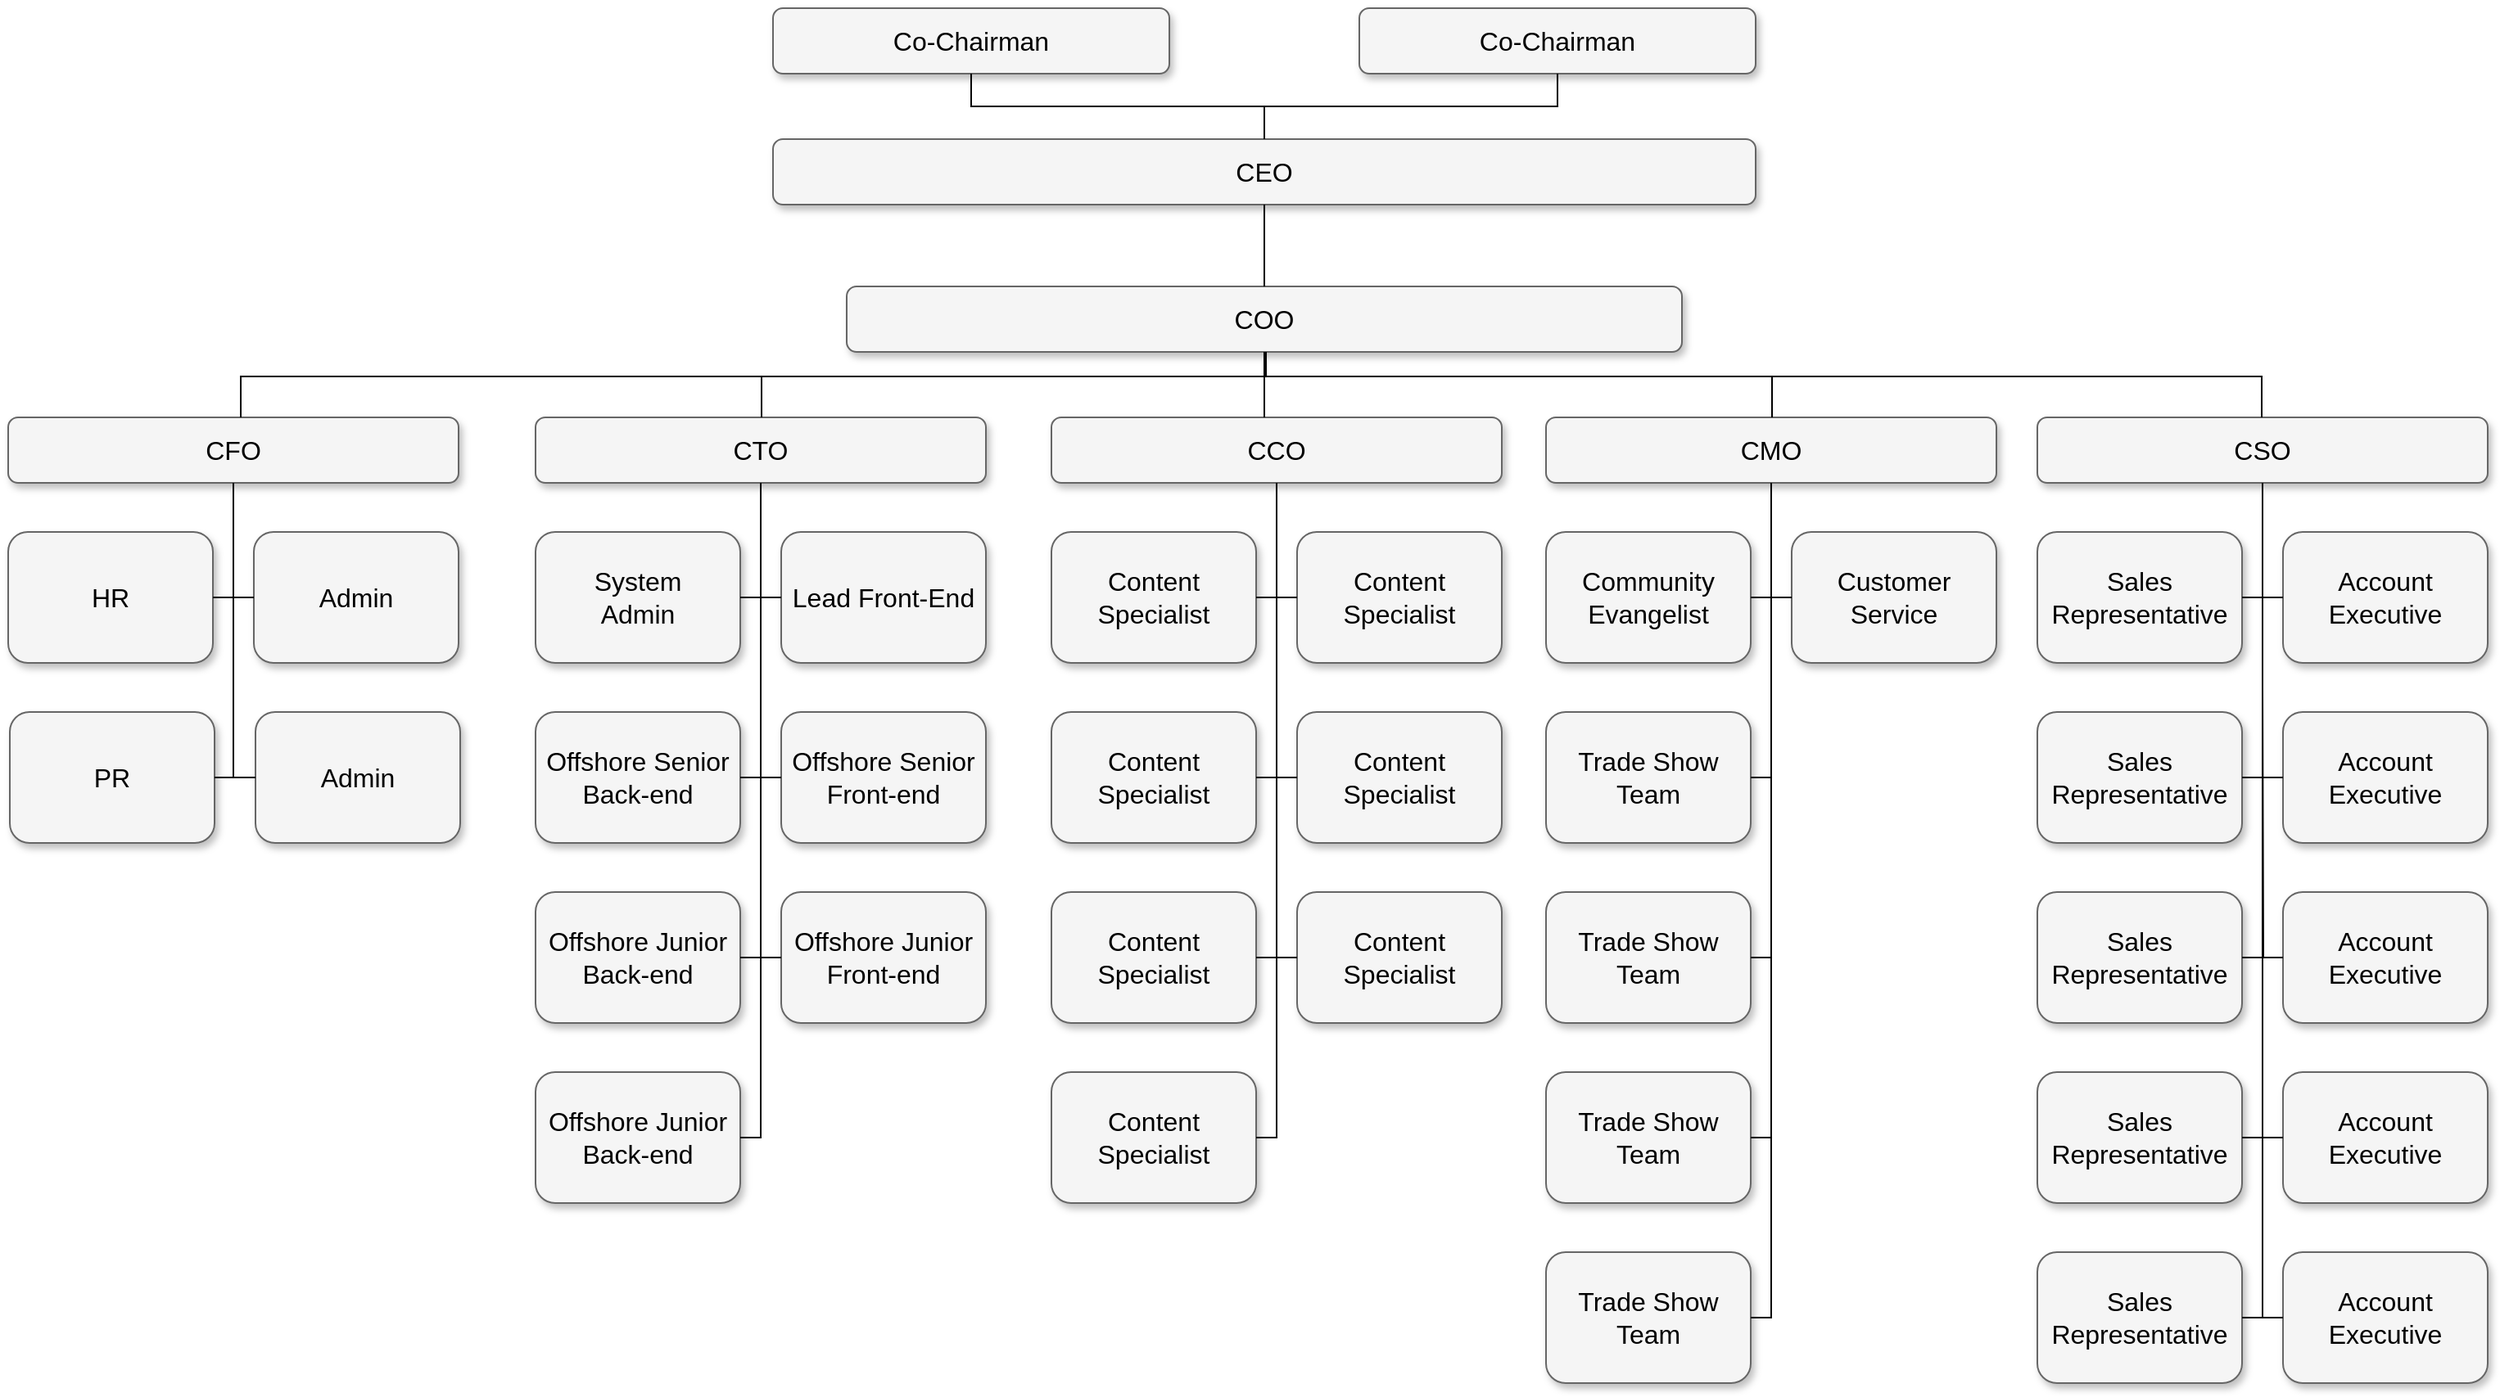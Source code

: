 <mxfile version="13.4.8" type="github"><diagram name="Page-1" id="b98fa263-6416-c6ec-5b7d-78bf54ef71d0"><mxGraphModel dx="1434" dy="499" grid="1" gridSize="10" guides="1" tooltips="1" connect="1" arrows="1" fold="1" page="1" pageScale="1.5" pageWidth="1169" pageHeight="826" background="#ffffff" math="0" shadow="0"><root><mxCell id="0" style=";html=1;"/><mxCell id="1" style=";html=1;" parent="0"/><mxCell id="303ed1de8c2c98b4-2" value="Co-Chairman" style="whiteSpace=wrap;html=1;rounded=1;shadow=1;strokeWidth=1;fontSize=16;align=center;fillColor=#f5f5f5;strokeColor=#666666;" parent="1" vertex="1"><mxGeometry x="943" y="165" width="242" height="40" as="geometry"/></mxCell><mxCell id="303ed1de8c2c98b4-3" value="CEO" style="whiteSpace=wrap;html=1;rounded=1;shadow=1;strokeWidth=1;fontSize=16;align=center;fillColor=#f5f5f5;strokeColor=#666666;" parent="1" vertex="1"><mxGeometry x="585" y="245" width="600" height="40" as="geometry"/></mxCell><mxCell id="303ed1de8c2c98b4-4" value="COO" style="whiteSpace=wrap;html=1;rounded=1;shadow=1;strokeWidth=1;fontSize=16;align=center;fillColor=#f5f5f5;strokeColor=#666666;" parent="1" vertex="1"><mxGeometry x="630" y="335" width="510" height="40" as="geometry"/></mxCell><mxCell id="303ed1de8c2c98b4-5" value="CTO" style="whiteSpace=wrap;html=1;rounded=1;shadow=1;strokeWidth=1;fontSize=16;align=center;fillColor=#f5f5f5;strokeColor=#666666;" parent="1" vertex="1"><mxGeometry x="440" y="415" width="275" height="40" as="geometry"/></mxCell><mxCell id="303ed1de8c2c98b4-6" value="CCO" style="whiteSpace=wrap;html=1;rounded=1;shadow=1;strokeWidth=1;fontSize=16;align=center;fillColor=#f5f5f5;strokeColor=#666666;" parent="1" vertex="1"><mxGeometry x="755" y="415" width="275" height="40" as="geometry"/></mxCell><mxCell id="303ed1de8c2c98b4-7" value="CFO" style="whiteSpace=wrap;html=1;rounded=1;shadow=1;strokeWidth=1;fontSize=16;align=center;fillColor=#f5f5f5;strokeColor=#666666;" parent="1" vertex="1"><mxGeometry x="118" y="415" width="275" height="40" as="geometry"/></mxCell><mxCell id="303ed1de8c2c98b4-8" value="CMO" style="whiteSpace=wrap;html=1;rounded=1;shadow=1;strokeWidth=1;fontSize=16;align=center;fillColor=#f5f5f5;strokeColor=#666666;" parent="1" vertex="1"><mxGeometry x="1057" y="415" width="275" height="40" as="geometry"/></mxCell><mxCell id="303ed1de8c2c98b4-9" value="CSO" style="whiteSpace=wrap;html=1;rounded=1;shadow=1;strokeWidth=1;fontSize=16;align=center;fillColor=#f5f5f5;strokeColor=#666666;" parent="1" vertex="1"><mxGeometry x="1357" y="415" width="275" height="40" as="geometry"/></mxCell><mxCell id="303ed1de8c2c98b4-10" value="System&lt;div&gt;Admin&lt;/div&gt;" style="whiteSpace=wrap;html=1;rounded=1;shadow=1;strokeWidth=1;fontSize=16;align=center;fillColor=#f5f5f5;strokeColor=#666666;" parent="1" vertex="1"><mxGeometry x="440" y="485" width="125" height="80" as="geometry"/></mxCell><mxCell id="303ed1de8c2c98b4-12" value="Lead Front-End" style="whiteSpace=wrap;html=1;rounded=1;shadow=1;strokeWidth=1;fontSize=16;align=center;fillColor=#f5f5f5;strokeColor=#666666;" parent="1" vertex="1"><mxGeometry x="590" y="485" width="125" height="80" as="geometry"/></mxCell><mxCell id="303ed1de8c2c98b4-13" value="Content Specialist" style="whiteSpace=wrap;html=1;rounded=1;shadow=1;strokeWidth=1;fontSize=16;align=center;fillColor=#f5f5f5;strokeColor=#666666;" parent="1" vertex="1"><mxGeometry x="755" y="485" width="125" height="80" as="geometry"/></mxCell><mxCell id="303ed1de8c2c98b4-14" value="&lt;span&gt;Content Specialist&lt;/span&gt;" style="whiteSpace=wrap;html=1;rounded=1;shadow=1;strokeWidth=1;fontSize=16;align=center;fillColor=#f5f5f5;strokeColor=#666666;" parent="1" vertex="1"><mxGeometry x="905" y="485" width="125" height="80" as="geometry"/></mxCell><mxCell id="303ed1de8c2c98b4-15" value="HR" style="whiteSpace=wrap;html=1;rounded=1;shadow=1;strokeWidth=1;fontSize=16;align=center;fillColor=#f5f5f5;strokeColor=#666666;" parent="1" vertex="1"><mxGeometry x="118" y="485" width="125" height="80" as="geometry"/></mxCell><mxCell id="303ed1de8c2c98b4-16" value="Admin" style="whiteSpace=wrap;html=1;rounded=1;shadow=1;strokeWidth=1;fontSize=16;align=center;fillColor=#f5f5f5;strokeColor=#666666;" parent="1" vertex="1"><mxGeometry x="268" y="485" width="125" height="80" as="geometry"/></mxCell><mxCell id="303ed1de8c2c98b4-17" value="Community Evangelist" style="whiteSpace=wrap;html=1;rounded=1;shadow=1;strokeWidth=1;fontSize=16;align=center;fillColor=#f5f5f5;strokeColor=#666666;" parent="1" vertex="1"><mxGeometry x="1057" y="485" width="125" height="80" as="geometry"/></mxCell><mxCell id="303ed1de8c2c98b4-18" value="Customer Service" style="whiteSpace=wrap;html=1;rounded=1;shadow=1;strokeWidth=1;fontSize=16;align=center;fillColor=#f5f5f5;strokeColor=#666666;" parent="1" vertex="1"><mxGeometry x="1207" y="485" width="125" height="80" as="geometry"/></mxCell><mxCell id="303ed1de8c2c98b4-19" value="Sales Representative" style="whiteSpace=wrap;html=1;rounded=1;shadow=1;strokeWidth=1;fontSize=16;align=center;fillColor=#f5f5f5;strokeColor=#666666;" parent="1" vertex="1"><mxGeometry x="1357" y="485" width="125" height="80" as="geometry"/></mxCell><mxCell id="303ed1de8c2c98b4-20" value="Account Executive" style="whiteSpace=wrap;html=1;rounded=1;shadow=1;strokeWidth=1;fontSize=16;align=center;fillColor=#f5f5f5;strokeColor=#666666;" parent="1" vertex="1"><mxGeometry x="1507" y="485" width="125" height="80" as="geometry"/></mxCell><mxCell id="303ed1de8c2c98b4-21" value="Offshore Senior Back-end" style="whiteSpace=wrap;html=1;rounded=1;shadow=1;strokeWidth=1;fontSize=16;align=center;fillColor=#f5f5f5;strokeColor=#666666;" parent="1" vertex="1"><mxGeometry x="440" y="595" width="125" height="80" as="geometry"/></mxCell><mxCell id="303ed1de8c2c98b4-22" value="Offshore Senior Front-end" style="whiteSpace=wrap;html=1;rounded=1;shadow=1;strokeWidth=1;fontSize=16;align=center;fillColor=#f5f5f5;strokeColor=#666666;" parent="1" vertex="1"><mxGeometry x="590" y="595" width="125" height="80" as="geometry"/></mxCell><mxCell id="303ed1de8c2c98b4-23" value="Content Specialist" style="whiteSpace=wrap;html=1;rounded=1;shadow=1;strokeWidth=1;fontSize=16;align=center;fillColor=#f5f5f5;strokeColor=#666666;" parent="1" vertex="1"><mxGeometry x="755" y="595" width="125" height="80" as="geometry"/></mxCell><mxCell id="303ed1de8c2c98b4-24" value="&lt;span&gt;Content Specialist&lt;/span&gt;" style="whiteSpace=wrap;html=1;rounded=1;shadow=1;strokeWidth=1;fontSize=16;align=center;fillColor=#f5f5f5;strokeColor=#666666;" parent="1" vertex="1"><mxGeometry x="905" y="595" width="125" height="80" as="geometry"/></mxCell><mxCell id="303ed1de8c2c98b4-27" value="Trade Show Team" style="whiteSpace=wrap;html=1;rounded=1;shadow=1;strokeWidth=1;fontSize=16;align=center;fillColor=#f5f5f5;strokeColor=#666666;" parent="1" vertex="1"><mxGeometry x="1057" y="595" width="125" height="80" as="geometry"/></mxCell><mxCell id="303ed1de8c2c98b4-29" value="&lt;span&gt;Sales Representative&lt;/span&gt;" style="whiteSpace=wrap;html=1;rounded=1;shadow=1;strokeWidth=1;fontSize=16;align=center;fillColor=#f5f5f5;strokeColor=#666666;" parent="1" vertex="1"><mxGeometry x="1357" y="595" width="125" height="80" as="geometry"/></mxCell><mxCell id="303ed1de8c2c98b4-30" value="&lt;span&gt;Account Executive&lt;/span&gt;" style="whiteSpace=wrap;html=1;rounded=1;shadow=1;strokeWidth=1;fontSize=16;align=center;fillColor=#f5f5f5;strokeColor=#666666;" parent="1" vertex="1"><mxGeometry x="1507" y="595" width="125" height="80" as="geometry"/></mxCell><mxCell id="303ed1de8c2c98b4-31" value="Offshore Junior Back-end" style="whiteSpace=wrap;html=1;rounded=1;shadow=1;strokeWidth=1;fontSize=16;align=center;fillColor=#f5f5f5;strokeColor=#666666;" parent="1" vertex="1"><mxGeometry x="440" y="705" width="125" height="80" as="geometry"/></mxCell><mxCell id="303ed1de8c2c98b4-33" value="Content Specialist" style="whiteSpace=wrap;html=1;rounded=1;shadow=1;strokeWidth=1;fontSize=16;align=center;fillColor=#f5f5f5;strokeColor=#666666;" parent="1" vertex="1"><mxGeometry x="755" y="705" width="125" height="80" as="geometry"/></mxCell><mxCell id="303ed1de8c2c98b4-37" value="&lt;span&gt;Trade Show Team&lt;/span&gt;" style="whiteSpace=wrap;html=1;rounded=1;shadow=1;strokeWidth=1;fontSize=16;align=center;fillColor=#f5f5f5;strokeColor=#666666;" parent="1" vertex="1"><mxGeometry x="1057" y="705" width="125" height="80" as="geometry"/></mxCell><mxCell id="303ed1de8c2c98b4-39" value="&lt;span&gt;Sales Representative&lt;/span&gt;" style="whiteSpace=wrap;html=1;rounded=1;shadow=1;strokeWidth=1;fontSize=16;align=center;fillColor=#f5f5f5;strokeColor=#666666;" parent="1" vertex="1"><mxGeometry x="1357" y="705" width="125" height="80" as="geometry"/></mxCell><mxCell id="303ed1de8c2c98b4-40" value="&lt;span&gt;Account Executive&lt;/span&gt;" style="whiteSpace=wrap;html=1;rounded=1;shadow=1;strokeWidth=1;fontSize=16;align=center;fillColor=#f5f5f5;strokeColor=#666666;" parent="1" vertex="1"><mxGeometry x="1507" y="705" width="125" height="80" as="geometry"/></mxCell><mxCell id="303ed1de8c2c98b4-41" value="Offshore Junior Back-end" style="whiteSpace=wrap;html=1;rounded=1;shadow=1;strokeWidth=1;fontSize=16;align=center;fillColor=#f5f5f5;strokeColor=#666666;" parent="1" vertex="1"><mxGeometry x="440" y="815" width="125" height="80" as="geometry"/></mxCell><mxCell id="303ed1de8c2c98b4-47" value="&lt;span&gt;Trade Show Team&lt;/span&gt;" style="whiteSpace=wrap;html=1;rounded=1;shadow=1;strokeWidth=1;fontSize=16;align=center;fillColor=#f5f5f5;strokeColor=#666666;" parent="1" vertex="1"><mxGeometry x="1057" y="815" width="125" height="80" as="geometry"/></mxCell><mxCell id="303ed1de8c2c98b4-49" value="&lt;span&gt;Sales Representative&lt;/span&gt;" style="whiteSpace=wrap;html=1;rounded=1;shadow=1;strokeWidth=1;fontSize=16;align=center;fillColor=#f5f5f5;strokeColor=#666666;" parent="1" vertex="1"><mxGeometry x="1357" y="815" width="125" height="80" as="geometry"/></mxCell><mxCell id="303ed1de8c2c98b4-50" value="&lt;span&gt;Account Executive&lt;/span&gt;" style="whiteSpace=wrap;html=1;rounded=1;shadow=1;strokeWidth=1;fontSize=16;align=center;fillColor=#f5f5f5;strokeColor=#666666;" parent="1" vertex="1"><mxGeometry x="1507" y="815" width="125" height="80" as="geometry"/></mxCell><mxCell id="303ed1de8c2c98b4-59" value="&lt;span&gt;Sales Representative&lt;/span&gt;" style="whiteSpace=wrap;html=1;rounded=1;shadow=1;strokeWidth=1;fontSize=16;align=center;fillColor=#f5f5f5;strokeColor=#666666;" parent="1" vertex="1"><mxGeometry x="1357" y="925" width="125" height="80" as="geometry"/></mxCell><mxCell id="303ed1de8c2c98b4-60" value="&lt;span&gt;Account Executive&lt;/span&gt;" style="whiteSpace=wrap;html=1;rounded=1;shadow=1;strokeWidth=1;fontSize=16;align=center;fillColor=#f5f5f5;strokeColor=#666666;" parent="1" vertex="1"><mxGeometry x="1507" y="925" width="125" height="80" as="geometry"/></mxCell><mxCell id="303ed1de8c2c98b4-69" value="PR" style="whiteSpace=wrap;html=1;rounded=1;shadow=1;strokeWidth=1;fontSize=16;align=center;fillColor=#f5f5f5;strokeColor=#666666;" parent="1" vertex="1"><mxGeometry x="119" y="595" width="125" height="80" as="geometry"/></mxCell><mxCell id="303ed1de8c2c98b4-70" value="Admin" style="whiteSpace=wrap;html=1;rounded=1;shadow=1;strokeWidth=1;fontSize=16;align=center;fillColor=#f5f5f5;strokeColor=#666666;" parent="1" vertex="1"><mxGeometry x="269" y="595" width="125" height="80" as="geometry"/></mxCell><mxCell id="303ed1de8c2c98b4-72" value="Co-Chairman" style="whiteSpace=wrap;html=1;rounded=1;shadow=1;strokeWidth=1;fontSize=16;align=center;fillColor=#f5f5f5;strokeColor=#666666;" parent="1" vertex="1"><mxGeometry x="585" y="165" width="242" height="40" as="geometry"/></mxCell><mxCell id="303ed1de8c2c98b4-73" value="&lt;span&gt;Trade Show Team&lt;/span&gt;" style="whiteSpace=wrap;html=1;rounded=1;shadow=1;strokeWidth=1;fontSize=16;align=center;fillColor=#f5f5f5;strokeColor=#666666;" parent="1" vertex="1"><mxGeometry x="1057" y="925" width="125" height="80" as="geometry"/></mxCell><mxCell id="303ed1de8c2c98b4-74" value="&lt;span&gt;Content Specialist&lt;/span&gt;" style="whiteSpace=wrap;html=1;rounded=1;shadow=1;strokeWidth=1;fontSize=16;align=center;fillColor=#f5f5f5;strokeColor=#666666;" parent="1" vertex="1"><mxGeometry x="905" y="705" width="125" height="80" as="geometry"/></mxCell><mxCell id="303ed1de8c2c98b4-75" value="&lt;span&gt;Content Specialist&lt;/span&gt;" style="whiteSpace=wrap;html=1;rounded=1;shadow=1;strokeWidth=1;fontSize=16;align=center;fillColor=#f5f5f5;strokeColor=#666666;" parent="1" vertex="1"><mxGeometry x="755" y="815" width="125" height="80" as="geometry"/></mxCell><mxCell id="303ed1de8c2c98b4-76" value="Offshore Junior Front-end" style="whiteSpace=wrap;html=1;rounded=1;shadow=1;strokeWidth=1;fontSize=16;align=center;fillColor=#f5f5f5;strokeColor=#666666;" parent="1" vertex="1"><mxGeometry x="590" y="705" width="125" height="80" as="geometry"/></mxCell><mxCell id="303ed1de8c2c98b4-77" style="edgeStyle=orthogonalEdgeStyle;html=1;startSize=6;endFill=0;endSize=6;strokeWidth=1;fontSize=16;rounded=0;endArrow=none;" parent="1" source="303ed1de8c2c98b4-72" target="303ed1de8c2c98b4-3" edge="1"><mxGeometry relative="1" as="geometry"/></mxCell><mxCell id="303ed1de8c2c98b4-78" style="edgeStyle=orthogonalEdgeStyle;html=1;startSize=6;endFill=0;endSize=6;strokeWidth=1;fontSize=16;rounded=0;endArrow=none;" parent="1" source="303ed1de8c2c98b4-2" target="303ed1de8c2c98b4-3" edge="1"><mxGeometry relative="1" as="geometry"/></mxCell><mxCell id="303ed1de8c2c98b4-79" style="edgeStyle=orthogonalEdgeStyle;html=1;startSize=6;endFill=0;endSize=6;strokeWidth=1;fontSize=16;rounded=0;endArrow=none;" parent="1" source="303ed1de8c2c98b4-3" target="303ed1de8c2c98b4-4" edge="1"><mxGeometry relative="1" as="geometry"/></mxCell><mxCell id="303ed1de8c2c98b4-80" style="edgeStyle=orthogonalEdgeStyle;html=1;startSize=6;endFill=0;endSize=6;strokeWidth=1;fontSize=16;rounded=0;endArrow=none;" parent="1" source="303ed1de8c2c98b4-4" target="303ed1de8c2c98b4-5" edge="1"><mxGeometry relative="1" as="geometry"><Array as="points"><mxPoint x="886" y="390"/><mxPoint x="578" y="390"/></Array></mxGeometry></mxCell><mxCell id="303ed1de8c2c98b4-81" style="edgeStyle=elbowEdgeStyle;html=1;startSize=6;endFill=0;endSize=6;strokeWidth=1;fontSize=16;rounded=0;endArrow=none;" parent="1" source="303ed1de8c2c98b4-4" target="303ed1de8c2c98b4-6" edge="1"><mxGeometry relative="1" as="geometry"><Array as="points"><mxPoint x="885" y="395"/></Array></mxGeometry></mxCell><mxCell id="303ed1de8c2c98b4-82" style="edgeStyle=orthogonalEdgeStyle;html=1;startSize=6;endFill=0;endSize=6;strokeWidth=1;fontSize=16;rounded=0;endArrow=none;exitX=0.5;exitY=1;" parent="1" source="303ed1de8c2c98b4-4" target="303ed1de8c2c98b4-7" edge="1"><mxGeometry relative="1" as="geometry"><Array as="points"><mxPoint x="885" y="390"/><mxPoint x="260" y="390"/></Array></mxGeometry></mxCell><mxCell id="303ed1de8c2c98b4-83" style="edgeStyle=orthogonalEdgeStyle;html=1;startSize=6;endFill=0;endSize=6;strokeWidth=1;fontSize=16;rounded=0;endArrow=none;" parent="1" source="303ed1de8c2c98b4-4" target="303ed1de8c2c98b4-8" edge="1"><mxGeometry relative="1" as="geometry"><Array as="points"><mxPoint x="885" y="390"/><mxPoint x="1195" y="390"/></Array></mxGeometry></mxCell><mxCell id="303ed1de8c2c98b4-84" style="edgeStyle=orthogonalEdgeStyle;html=1;startSize=6;endFill=0;endSize=6;strokeWidth=1;fontSize=16;rounded=0;endArrow=none;" parent="1" source="303ed1de8c2c98b4-4" target="303ed1de8c2c98b4-9" edge="1"><mxGeometry relative="1" as="geometry"><Array as="points"><mxPoint x="885" y="390"/><mxPoint x="1494" y="390"/></Array></mxGeometry></mxCell><mxCell id="303ed1de8c2c98b4-85" style="edgeStyle=orthogonalEdgeStyle;html=1;startSize=6;endFill=0;endSize=6;strokeWidth=1;fontSize=16;rounded=0;entryX=1;entryY=0.5;endArrow=none;" parent="1" source="303ed1de8c2c98b4-5" target="303ed1de8c2c98b4-10" edge="1"><mxGeometry relative="1" as="geometry"><Array as="points"><mxPoint x="578" y="525"/></Array></mxGeometry></mxCell><mxCell id="303ed1de8c2c98b4-86" style="edgeStyle=orthogonalEdgeStyle;html=1;startSize=6;endFill=0;endSize=6;strokeWidth=1;fontSize=16;rounded=0;entryX=1;entryY=0.5;endArrow=none;" parent="1" source="303ed1de8c2c98b4-5" target="303ed1de8c2c98b4-21" edge="1"><mxGeometry relative="1" as="geometry"><Array as="points"><mxPoint x="578" y="635"/></Array></mxGeometry></mxCell><mxCell id="303ed1de8c2c98b4-87" style="edgeStyle=orthogonalEdgeStyle;html=1;startSize=6;endFill=0;endSize=6;strokeWidth=1;fontSize=16;rounded=0;entryX=1;entryY=0.5;endArrow=none;" parent="1" source="303ed1de8c2c98b4-5" target="303ed1de8c2c98b4-31" edge="1"><mxGeometry relative="1" as="geometry"><Array as="points"><mxPoint x="578" y="745"/></Array></mxGeometry></mxCell><mxCell id="303ed1de8c2c98b4-88" style="edgeStyle=orthogonalEdgeStyle;html=1;startSize=6;endFill=0;endSize=6;strokeWidth=1;fontSize=16;rounded=0;endArrow=none;entryX=1;entryY=0.5;" parent="1" source="303ed1de8c2c98b4-5" target="303ed1de8c2c98b4-41" edge="1"><mxGeometry relative="1" as="geometry"><Array as="points"><mxPoint x="578" y="855"/></Array></mxGeometry></mxCell><mxCell id="303ed1de8c2c98b4-89" style="edgeStyle=orthogonalEdgeStyle;html=1;startSize=6;endFill=0;endSize=6;strokeWidth=1;fontSize=16;rounded=0;entryX=0;entryY=0.5;endArrow=none;" parent="1" source="303ed1de8c2c98b4-5" target="303ed1de8c2c98b4-12" edge="1"><mxGeometry relative="1" as="geometry"><Array as="points"><mxPoint x="578" y="525"/></Array></mxGeometry></mxCell><mxCell id="303ed1de8c2c98b4-90" style="edgeStyle=orthogonalEdgeStyle;html=1;startSize=6;endFill=0;endSize=6;strokeWidth=1;fontSize=16;rounded=0;entryX=0;entryY=0.5;endArrow=none;" parent="1" source="303ed1de8c2c98b4-5" target="303ed1de8c2c98b4-22" edge="1"><mxGeometry relative="1" as="geometry"><Array as="points"><mxPoint x="578" y="635"/></Array></mxGeometry></mxCell><mxCell id="303ed1de8c2c98b4-91" style="edgeStyle=orthogonalEdgeStyle;html=1;startSize=6;endFill=0;endSize=6;strokeWidth=1;fontSize=16;rounded=0;entryX=0;entryY=0.5;endArrow=none;" parent="1" source="303ed1de8c2c98b4-5" target="303ed1de8c2c98b4-76" edge="1"><mxGeometry relative="1" as="geometry"><Array as="points"><mxPoint x="578" y="745"/></Array></mxGeometry></mxCell><mxCell id="303ed1de8c2c98b4-92" style="edgeStyle=orthogonalEdgeStyle;html=1;startSize=6;endFill=0;endSize=6;strokeWidth=1;fontSize=16;rounded=0;endArrow=none;entryX=1;entryY=0.5;" parent="1" source="303ed1de8c2c98b4-6" target="303ed1de8c2c98b4-13" edge="1"><mxGeometry relative="1" as="geometry"><Array as="points"><mxPoint x="892" y="525"/></Array></mxGeometry></mxCell><mxCell id="303ed1de8c2c98b4-93" style="edgeStyle=orthogonalEdgeStyle;html=1;startSize=6;endFill=0;endSize=6;strokeWidth=1;fontSize=16;rounded=0;endArrow=none;entryX=1;entryY=0.5;" parent="1" source="303ed1de8c2c98b4-6" target="303ed1de8c2c98b4-23" edge="1"><mxGeometry relative="1" as="geometry"><Array as="points"><mxPoint x="893" y="635"/></Array></mxGeometry></mxCell><mxCell id="303ed1de8c2c98b4-94" style="edgeStyle=orthogonalEdgeStyle;html=1;startSize=6;endFill=0;endSize=6;strokeWidth=1;fontSize=16;rounded=0;endArrow=none;entryX=1;entryY=0.5;" parent="1" source="303ed1de8c2c98b4-6" target="303ed1de8c2c98b4-33" edge="1"><mxGeometry relative="1" as="geometry"><Array as="points"><mxPoint x="892" y="745"/></Array></mxGeometry></mxCell><mxCell id="303ed1de8c2c98b4-95" style="edgeStyle=orthogonalEdgeStyle;html=1;startSize=6;endFill=0;endSize=6;strokeWidth=1;fontSize=16;rounded=0;endArrow=none;entryX=1;entryY=0.5;" parent="1" source="303ed1de8c2c98b4-6" target="303ed1de8c2c98b4-75" edge="1"><mxGeometry relative="1" as="geometry"><Array as="points"><mxPoint x="892" y="855"/></Array></mxGeometry></mxCell><mxCell id="303ed1de8c2c98b4-96" style="edgeStyle=orthogonalEdgeStyle;html=1;startSize=6;endFill=0;endSize=6;strokeWidth=1;fontSize=16;rounded=0;endArrow=none;entryX=0;entryY=0.5;" parent="1" source="303ed1de8c2c98b4-6" target="303ed1de8c2c98b4-14" edge="1"><mxGeometry relative="1" as="geometry"><Array as="points"><mxPoint x="892" y="525"/></Array></mxGeometry></mxCell><mxCell id="303ed1de8c2c98b4-97" style="edgeStyle=orthogonalEdgeStyle;html=1;startSize=6;endFill=0;endSize=6;strokeWidth=1;fontSize=16;rounded=0;endArrow=none;entryX=0;entryY=0.5;" parent="1" source="303ed1de8c2c98b4-6" target="303ed1de8c2c98b4-24" edge="1"><mxGeometry relative="1" as="geometry"><Array as="points"><mxPoint x="892" y="635"/></Array></mxGeometry></mxCell><mxCell id="303ed1de8c2c98b4-98" style="edgeStyle=orthogonalEdgeStyle;html=1;startSize=6;endFill=0;endSize=6;strokeWidth=1;fontSize=16;rounded=0;endArrow=none;entryX=0;entryY=0.5;" parent="1" source="303ed1de8c2c98b4-6" target="303ed1de8c2c98b4-74" edge="1"><mxGeometry relative="1" as="geometry"><Array as="points"><mxPoint x="892" y="745"/></Array></mxGeometry></mxCell><mxCell id="303ed1de8c2c98b4-99" style="edgeStyle=orthogonalEdgeStyle;html=1;startSize=6;endFill=0;endSize=6;strokeWidth=1;fontSize=16;rounded=0;endArrow=none;entryX=1;entryY=0.5;" parent="1" source="303ed1de8c2c98b4-7" target="303ed1de8c2c98b4-15" edge="1"><mxGeometry relative="1" as="geometry"><Array as="points"><mxPoint x="255" y="525"/></Array></mxGeometry></mxCell><mxCell id="303ed1de8c2c98b4-100" style="edgeStyle=orthogonalEdgeStyle;html=1;startSize=6;endFill=0;endSize=6;strokeWidth=1;fontSize=16;rounded=0;endArrow=none;entryX=1;entryY=0.5;" parent="1" source="303ed1de8c2c98b4-7" target="303ed1de8c2c98b4-69" edge="1"><mxGeometry relative="1" as="geometry"><Array as="points"><mxPoint x="255" y="635"/></Array></mxGeometry></mxCell><mxCell id="303ed1de8c2c98b4-101" style="edgeStyle=orthogonalEdgeStyle;html=1;startSize=6;endFill=0;endSize=6;strokeWidth=1;fontSize=16;rounded=0;endArrow=none;entryX=0;entryY=0.5;" parent="1" source="303ed1de8c2c98b4-7" target="303ed1de8c2c98b4-16" edge="1"><mxGeometry relative="1" as="geometry"><Array as="points"><mxPoint x="255" y="525"/></Array></mxGeometry></mxCell><mxCell id="303ed1de8c2c98b4-102" style="edgeStyle=orthogonalEdgeStyle;html=1;startSize=6;endFill=0;endSize=6;strokeWidth=1;fontSize=16;rounded=0;endArrow=none;entryX=0;entryY=0.5;" parent="1" source="303ed1de8c2c98b4-7" target="303ed1de8c2c98b4-70" edge="1"><mxGeometry relative="1" as="geometry"><Array as="points"><mxPoint x="255" y="635"/></Array></mxGeometry></mxCell><mxCell id="303ed1de8c2c98b4-103" style="edgeStyle=orthogonalEdgeStyle;html=1;startSize=6;endFill=0;endSize=6;strokeWidth=1;fontSize=16;rounded=0;endArrow=none;entryX=1;entryY=0.5;" parent="1" source="303ed1de8c2c98b4-8" target="303ed1de8c2c98b4-17" edge="1"><mxGeometry relative="1" as="geometry"><Array as="points"><mxPoint x="1195" y="525"/></Array></mxGeometry></mxCell><mxCell id="303ed1de8c2c98b4-104" style="edgeStyle=orthogonalEdgeStyle;html=1;startSize=6;endFill=0;endSize=6;strokeWidth=1;fontSize=16;rounded=0;endArrow=none;entryX=0;entryY=0.5;" parent="1" source="303ed1de8c2c98b4-8" target="303ed1de8c2c98b4-18" edge="1"><mxGeometry relative="1" as="geometry"><Array as="points"><mxPoint x="1195" y="525"/></Array></mxGeometry></mxCell><mxCell id="303ed1de8c2c98b4-105" style="edgeStyle=orthogonalEdgeStyle;html=1;startSize=6;endFill=0;endSize=6;strokeWidth=1;fontSize=16;rounded=0;endArrow=none;entryX=1;entryY=0.5;" parent="1" source="303ed1de8c2c98b4-8" target="303ed1de8c2c98b4-27" edge="1"><mxGeometry relative="1" as="geometry"><Array as="points"><mxPoint x="1195" y="635"/></Array></mxGeometry></mxCell><mxCell id="303ed1de8c2c98b4-106" style="edgeStyle=orthogonalEdgeStyle;html=1;startSize=6;endFill=0;endSize=6;strokeWidth=1;fontSize=16;rounded=0;endArrow=none;entryX=1;entryY=0.5;" parent="1" source="303ed1de8c2c98b4-8" target="303ed1de8c2c98b4-37" edge="1"><mxGeometry relative="1" as="geometry"><Array as="points"><mxPoint x="1195" y="745"/></Array></mxGeometry></mxCell><mxCell id="303ed1de8c2c98b4-107" style="edgeStyle=orthogonalEdgeStyle;html=1;startSize=6;endFill=0;endSize=6;strokeWidth=1;fontSize=16;rounded=0;endArrow=none;entryX=1;entryY=0.5;" parent="1" source="303ed1de8c2c98b4-8" target="303ed1de8c2c98b4-47" edge="1"><mxGeometry relative="1" as="geometry"><Array as="points"><mxPoint x="1195" y="855"/></Array></mxGeometry></mxCell><mxCell id="303ed1de8c2c98b4-108" style="edgeStyle=orthogonalEdgeStyle;html=1;startSize=6;endFill=0;endSize=6;strokeWidth=1;fontSize=16;rounded=0;endArrow=none;entryX=1;entryY=0.5;" parent="1" source="303ed1de8c2c98b4-8" target="303ed1de8c2c98b4-73" edge="1"><mxGeometry relative="1" as="geometry"><Array as="points"><mxPoint x="1195" y="965"/></Array></mxGeometry></mxCell><mxCell id="303ed1de8c2c98b4-109" style="edgeStyle=orthogonalEdgeStyle;html=1;startSize=6;endFill=0;endSize=6;strokeWidth=1;fontSize=16;rounded=0;endArrow=none;entryX=1;entryY=0.5;" parent="1" source="303ed1de8c2c98b4-9" target="303ed1de8c2c98b4-19" edge="1"><mxGeometry relative="1" as="geometry"><Array as="points"><mxPoint x="1495" y="525"/></Array></mxGeometry></mxCell><mxCell id="303ed1de8c2c98b4-110" style="edgeStyle=orthogonalEdgeStyle;html=1;startSize=6;endFill=0;endSize=6;strokeWidth=1;fontSize=16;rounded=0;endArrow=none;entryX=1;entryY=0.5;" parent="1" source="303ed1de8c2c98b4-9" target="303ed1de8c2c98b4-29" edge="1"><mxGeometry relative="1" as="geometry"><Array as="points"><mxPoint x="1495" y="635"/></Array></mxGeometry></mxCell><mxCell id="303ed1de8c2c98b4-111" style="edgeStyle=orthogonalEdgeStyle;html=1;startSize=6;endFill=0;endSize=6;strokeWidth=1;fontSize=16;rounded=0;endArrow=none;entryX=1;entryY=0.5;" parent="1" source="303ed1de8c2c98b4-9" target="303ed1de8c2c98b4-39" edge="1"><mxGeometry relative="1" as="geometry"><mxPoint x="1680" y="740" as="targetPoint"/><Array as="points"><mxPoint x="1495" y="580"/><mxPoint x="1495" y="745"/></Array></mxGeometry></mxCell><mxCell id="303ed1de8c2c98b4-112" style="edgeStyle=orthogonalEdgeStyle;html=1;startSize=6;endFill=0;endSize=6;strokeWidth=1;fontSize=16;rounded=0;endArrow=none;entryX=1;entryY=0.5;" parent="1" source="303ed1de8c2c98b4-9" target="303ed1de8c2c98b4-49" edge="1"><mxGeometry relative="1" as="geometry"><Array as="points"><mxPoint x="1495" y="855"/></Array></mxGeometry></mxCell><mxCell id="303ed1de8c2c98b4-113" style="edgeStyle=orthogonalEdgeStyle;html=1;startSize=6;endFill=0;endSize=6;strokeWidth=1;fontSize=16;rounded=0;endArrow=none;entryX=1;entryY=0.5;" parent="1" source="303ed1de8c2c98b4-9" target="303ed1de8c2c98b4-59" edge="1"><mxGeometry relative="1" as="geometry"><Array as="points"><mxPoint x="1495" y="965"/></Array></mxGeometry></mxCell><mxCell id="303ed1de8c2c98b4-114" style="edgeStyle=orthogonalEdgeStyle;html=1;startSize=6;endFill=0;endSize=6;strokeWidth=1;fontSize=16;rounded=0;endArrow=none;entryX=0;entryY=0.5;" parent="1" source="303ed1de8c2c98b4-9" target="303ed1de8c2c98b4-20" edge="1"><mxGeometry relative="1" as="geometry"><Array as="points"><mxPoint x="1495" y="525"/></Array></mxGeometry></mxCell><mxCell id="303ed1de8c2c98b4-115" style="edgeStyle=orthogonalEdgeStyle;html=1;startSize=6;endFill=0;endSize=6;strokeWidth=1;fontSize=16;rounded=0;endArrow=none;entryX=0;entryY=0.5;" parent="1" source="303ed1de8c2c98b4-9" target="303ed1de8c2c98b4-30" edge="1"><mxGeometry relative="1" as="geometry"><Array as="points"><mxPoint x="1495" y="635"/></Array></mxGeometry></mxCell><mxCell id="303ed1de8c2c98b4-116" style="edgeStyle=orthogonalEdgeStyle;html=1;startSize=6;endFill=0;endSize=6;strokeWidth=1;fontSize=16;rounded=0;endArrow=none;entryX=0;entryY=0.5;" parent="1" source="303ed1de8c2c98b4-9" target="303ed1de8c2c98b4-40" edge="1"><mxGeometry relative="1" as="geometry"><Array as="points"><mxPoint x="1495" y="745"/></Array></mxGeometry></mxCell><mxCell id="303ed1de8c2c98b4-117" style="edgeStyle=orthogonalEdgeStyle;html=1;startSize=6;endFill=0;endSize=6;strokeWidth=1;fontSize=16;rounded=0;endArrow=none;entryX=0;entryY=0.5;" parent="1" source="303ed1de8c2c98b4-9" target="303ed1de8c2c98b4-50" edge="1"><mxGeometry relative="1" as="geometry"><Array as="points"><mxPoint x="1495" y="855"/></Array></mxGeometry></mxCell><mxCell id="303ed1de8c2c98b4-118" style="edgeStyle=orthogonalEdgeStyle;html=1;startSize=6;endFill=0;endSize=6;strokeWidth=1;fontSize=16;rounded=0;endArrow=none;entryX=0;entryY=0.5;" parent="1" source="303ed1de8c2c98b4-9" target="303ed1de8c2c98b4-60" edge="1"><mxGeometry relative="1" as="geometry"><Array as="points"><mxPoint x="1495" y="965"/></Array></mxGeometry></mxCell></root></mxGraphModel></diagram></mxfile>